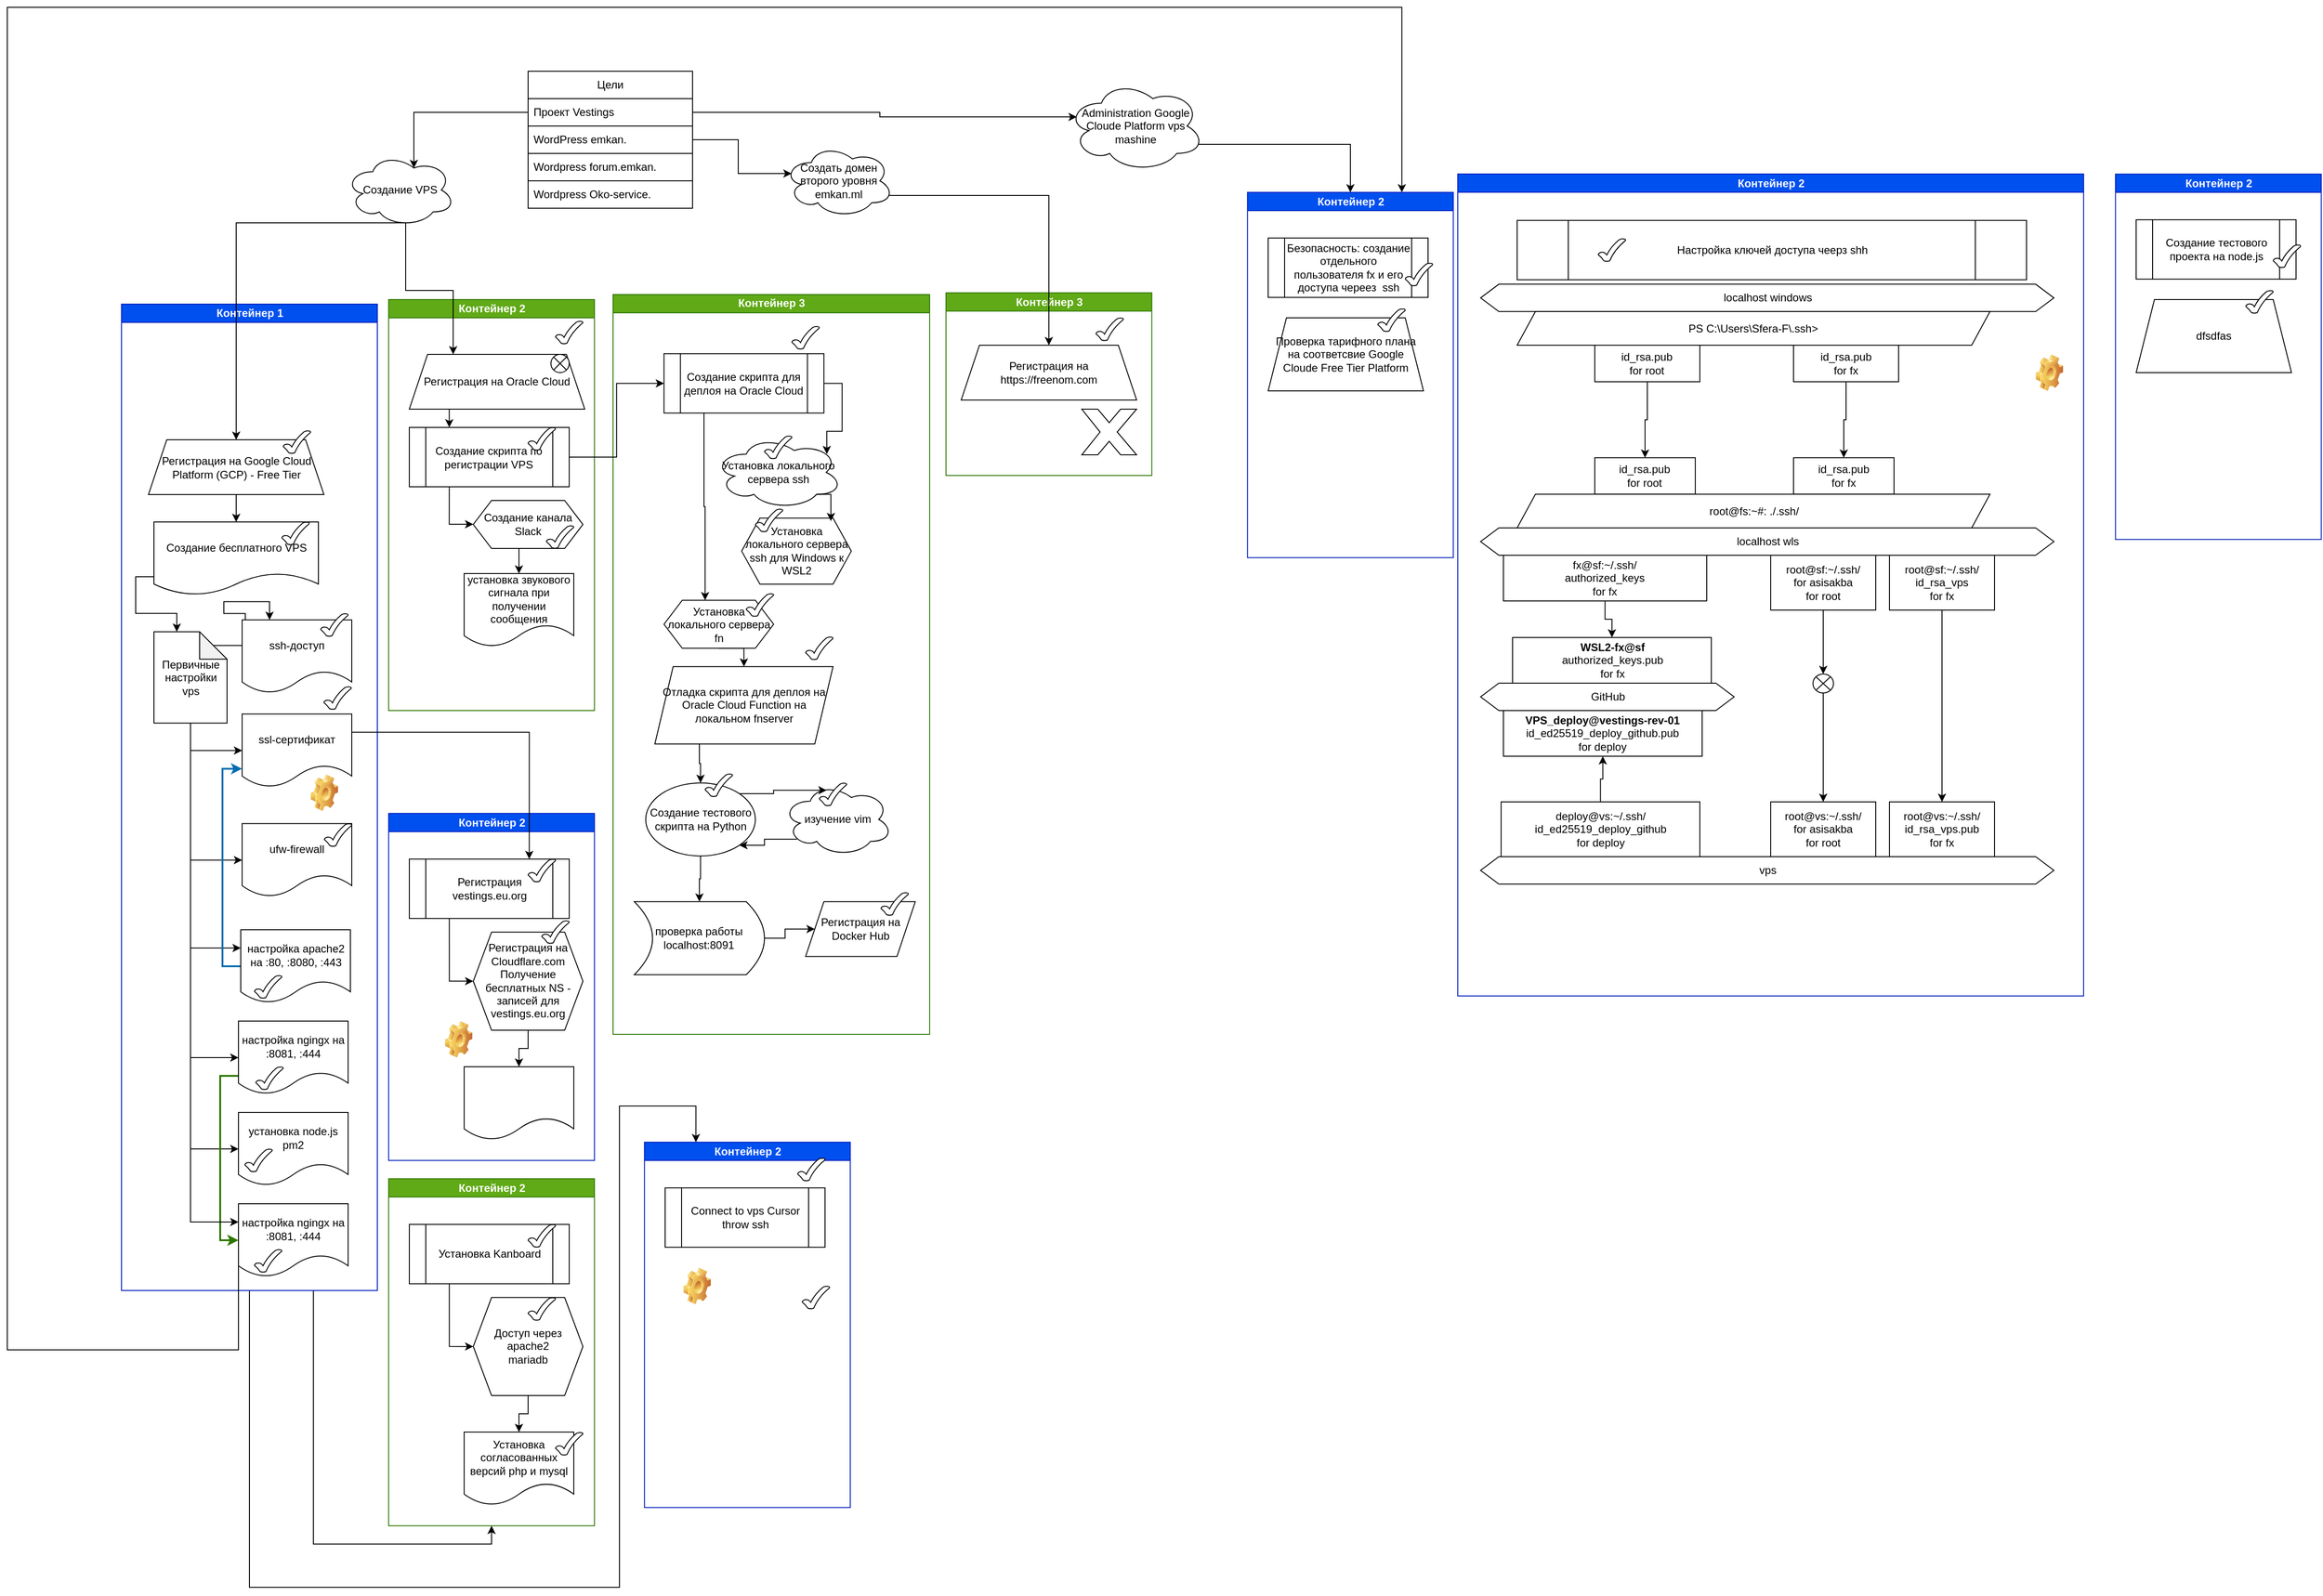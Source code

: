 <mxfile version="27.1.1">
  <diagram name="Страница — 1" id="y9uAkK9SQgBjB_mhI2ea">
    <mxGraphModel dx="1703" dy="1818" grid="1" gridSize="10" guides="1" tooltips="1" connect="1" arrows="1" fold="1" page="1" pageScale="1" pageWidth="827" pageHeight="1169" math="0" shadow="0">
      <root>
        <mxCell id="0" />
        <mxCell id="1" parent="0" />
        <mxCell id="VCovVzGfJwYaB5BmL19w-1" value="&lt;div&gt;Контейнер 2&lt;/div&gt;" style="swimlane;html=1;startSize=20;horizontal=0;rotation=90;fillColor=#0050ef;fontColor=#ffffff;strokeColor=#001DBC;" vertex="1" parent="1">
          <mxGeometry x="1189.995" y="90.005" width="400" height="225.27" as="geometry">
            <mxRectangle x="207.63" y="435" width="670" height="40" as="alternateBounds" />
          </mxGeometry>
        </mxCell>
        <mxCell id="VCovVzGfJwYaB5BmL19w-12" value="Проверка тарифного плана на соответсвие Google Cloude Free Tier Platform" style="shape=trapezoid;perimeter=trapezoidPerimeter;whiteSpace=wrap;html=1;fixedSize=1;" vertex="1" parent="VCovVzGfJwYaB5BmL19w-1">
          <mxGeometry x="110.01" y="50" width="169.99" height="80" as="geometry" />
        </mxCell>
        <mxCell id="VCovVzGfJwYaB5BmL19w-2" value="Безопасность: создание отдельного пользователя fx и его доступа череез&amp;nbsp; ssh" style="shape=process;whiteSpace=wrap;html=1;backgroundOutline=1;" vertex="1" parent="VCovVzGfJwYaB5BmL19w-1">
          <mxGeometry x="110.005" y="-37.365" width="175" height="65" as="geometry" />
        </mxCell>
        <mxCell id="VCovVzGfJwYaB5BmL19w-3" value="" style="verticalLabelPosition=bottom;verticalAlign=top;html=1;shape=mxgraph.basic.tick" vertex="1" parent="VCovVzGfJwYaB5BmL19w-1">
          <mxGeometry x="260.01" y="-10.01" width="30" height="25" as="geometry" />
        </mxCell>
        <mxCell id="VCovVzGfJwYaB5BmL19w-4" value="" style="verticalLabelPosition=bottom;verticalAlign=top;html=1;shape=mxgraph.basic.tick" vertex="1" parent="VCovVzGfJwYaB5BmL19w-1">
          <mxGeometry x="230.01" y="39.99" width="30" height="25" as="geometry" />
        </mxCell>
        <mxCell id="_iWKkWi0aREAEa-467sO-74" style="edgeStyle=orthogonalEdgeStyle;rounded=0;orthogonalLoop=1;jettySize=auto;html=1;exitX=1;exitY=0.25;exitDx=0;exitDy=0;entryX=1;entryY=0.5;entryDx=0;entryDy=0;" parent="1" source="NwDME-IFeq2rPD6jmmSG-1" target="_iWKkWi0aREAEa-467sO-64" edge="1">
          <mxGeometry relative="1" as="geometry" />
        </mxCell>
        <mxCell id="_iWKkWi0aREAEa-467sO-75" style="edgeStyle=orthogonalEdgeStyle;rounded=0;orthogonalLoop=1;jettySize=auto;html=1;exitX=1;exitY=0.5;exitDx=0;exitDy=0;entryX=0;entryY=0.75;entryDx=0;entryDy=0;" parent="1" source="NwDME-IFeq2rPD6jmmSG-1" target="_iWKkWi0aREAEa-467sO-26" edge="1">
          <mxGeometry relative="1" as="geometry">
            <Array as="points">
              <mxPoint x="185" y="1530" />
              <mxPoint x="590" y="1530" />
              <mxPoint x="590" y="1003" />
              <mxPoint x="674" y="1003" />
            </Array>
          </mxGeometry>
        </mxCell>
        <mxCell id="NwDME-IFeq2rPD6jmmSG-1" value="Контейнер 1" style="swimlane;html=1;startSize=20;horizontal=0;rotation=90;flipV=0;flipH=0;movable=1;resizable=1;rotatable=1;deletable=1;editable=1;locked=0;connectable=1;fillColor=#0050ef;fontColor=#ffffff;strokeColor=#001DBC;" parent="1" vertex="1">
          <mxGeometry x="-355" y="525" width="1080" height="280" as="geometry">
            <mxRectangle x="-25.0" y="435" width="670" height="40" as="alternateBounds" />
          </mxGeometry>
        </mxCell>
        <mxCell id="NwDME-IFeq2rPD6jmmSG-5" value="&lt;div&gt;Создание бесплатного VPS&lt;/div&gt;" style="shape=document;whiteSpace=wrap;html=1;boundedLbl=1;" parent="NwDME-IFeq2rPD6jmmSG-1" vertex="1">
          <mxGeometry x="435.5" y="-161.5" width="180" height="80" as="geometry" />
        </mxCell>
        <mxCell id="_iWKkWi0aREAEa-467sO-4" style="edgeStyle=orthogonalEdgeStyle;rounded=0;orthogonalLoop=1;jettySize=auto;html=1;exitX=0.5;exitY=1;exitDx=0;exitDy=0;entryX=0.5;entryY=0;entryDx=0;entryDy=0;" parent="NwDME-IFeq2rPD6jmmSG-1" source="_iWKkWi0aREAEa-467sO-1" target="NwDME-IFeq2rPD6jmmSG-5" edge="1">
          <mxGeometry relative="1" as="geometry" />
        </mxCell>
        <mxCell id="_iWKkWi0aREAEa-467sO-1" value="Регистрация на Google Cloud Platform (GCP) - Free Tier" style="shape=trapezoid;perimeter=trapezoidPerimeter;whiteSpace=wrap;html=1;fixedSize=1;" parent="NwDME-IFeq2rPD6jmmSG-1" vertex="1">
          <mxGeometry x="429.5" y="-251.5" width="192" height="60" as="geometry" />
        </mxCell>
        <mxCell id="NwDME-IFeq2rPD6jmmSG-21" value="" style="verticalLabelPosition=bottom;verticalAlign=top;html=1;shape=mxgraph.basic.tick" parent="NwDME-IFeq2rPD6jmmSG-1" vertex="1">
          <mxGeometry x="577" y="-261.5" width="30" height="25" as="geometry" />
        </mxCell>
        <mxCell id="_iWKkWi0aREAEa-467sO-17" style="edgeStyle=orthogonalEdgeStyle;rounded=0;orthogonalLoop=1;jettySize=auto;html=1;exitX=0;exitY=0;exitDx=65;exitDy=15;exitPerimeter=0;entryX=0.25;entryY=0;entryDx=0;entryDy=0;" parent="NwDME-IFeq2rPD6jmmSG-1" source="_iWKkWi0aREAEa-467sO-11" target="_iWKkWi0aREAEa-467sO-13" edge="1">
          <mxGeometry relative="1" as="geometry" />
        </mxCell>
        <mxCell id="_iWKkWi0aREAEa-467sO-18" style="edgeStyle=orthogonalEdgeStyle;rounded=0;orthogonalLoop=1;jettySize=auto;html=1;exitX=0.5;exitY=1;exitDx=0;exitDy=0;exitPerimeter=0;entryX=0;entryY=0.5;entryDx=0;entryDy=0;" parent="NwDME-IFeq2rPD6jmmSG-1" source="_iWKkWi0aREAEa-467sO-11" target="_iWKkWi0aREAEa-467sO-14" edge="1">
          <mxGeometry relative="1" as="geometry" />
        </mxCell>
        <mxCell id="_iWKkWi0aREAEa-467sO-19" style="edgeStyle=orthogonalEdgeStyle;rounded=0;orthogonalLoop=1;jettySize=auto;html=1;exitX=0.5;exitY=1;exitDx=0;exitDy=0;exitPerimeter=0;entryX=0;entryY=0.5;entryDx=0;entryDy=0;" parent="NwDME-IFeq2rPD6jmmSG-1" source="_iWKkWi0aREAEa-467sO-11" target="_iWKkWi0aREAEa-467sO-15" edge="1">
          <mxGeometry relative="1" as="geometry" />
        </mxCell>
        <mxCell id="_iWKkWi0aREAEa-467sO-48" style="edgeStyle=orthogonalEdgeStyle;rounded=0;orthogonalLoop=1;jettySize=auto;html=1;exitX=0.5;exitY=1;exitDx=0;exitDy=0;exitPerimeter=0;entryX=0;entryY=0.25;entryDx=0;entryDy=0;" parent="NwDME-IFeq2rPD6jmmSG-1" source="_iWKkWi0aREAEa-467sO-11" target="_iWKkWi0aREAEa-467sO-46" edge="1">
          <mxGeometry relative="1" as="geometry" />
        </mxCell>
        <mxCell id="_iWKkWi0aREAEa-467sO-57" style="edgeStyle=orthogonalEdgeStyle;rounded=0;orthogonalLoop=1;jettySize=auto;html=1;exitX=0.5;exitY=1;exitDx=0;exitDy=0;exitPerimeter=0;entryX=0;entryY=0.5;entryDx=0;entryDy=0;" parent="NwDME-IFeq2rPD6jmmSG-1" source="_iWKkWi0aREAEa-467sO-11" target="_iWKkWi0aREAEa-467sO-54" edge="1">
          <mxGeometry relative="1" as="geometry" />
        </mxCell>
        <mxCell id="_iWKkWi0aREAEa-467sO-58" style="edgeStyle=orthogonalEdgeStyle;rounded=0;orthogonalLoop=1;jettySize=auto;html=1;exitX=0.5;exitY=1;exitDx=0;exitDy=0;exitPerimeter=0;entryX=0;entryY=0.5;entryDx=0;entryDy=0;" parent="NwDME-IFeq2rPD6jmmSG-1" source="_iWKkWi0aREAEa-467sO-11" target="_iWKkWi0aREAEa-467sO-56" edge="1">
          <mxGeometry relative="1" as="geometry">
            <mxPoint x="475.448" y="415" as="targetPoint" />
          </mxGeometry>
        </mxCell>
        <mxCell id="_iWKkWi0aREAEa-467sO-11" value="Первичные настройки vps" style="shape=note;whiteSpace=wrap;html=1;backgroundOutline=1;darkOpacity=0.05;" parent="NwDME-IFeq2rPD6jmmSG-1" vertex="1">
          <mxGeometry x="435.5" y="-41.25" width="80" height="100" as="geometry" />
        </mxCell>
        <mxCell id="_iWKkWi0aREAEa-467sO-13" value="ssh-доступ" style="shape=document;whiteSpace=wrap;html=1;boundedLbl=1;" parent="NwDME-IFeq2rPD6jmmSG-1" vertex="1">
          <mxGeometry x="532" y="-54.25" width="120" height="80" as="geometry" />
        </mxCell>
        <mxCell id="_iWKkWi0aREAEa-467sO-14" value="ssl-сертификат" style="shape=document;whiteSpace=wrap;html=1;boundedLbl=1;" parent="NwDME-IFeq2rPD6jmmSG-1" vertex="1">
          <mxGeometry x="532" y="48.75" width="120" height="80" as="geometry" />
        </mxCell>
        <mxCell id="_iWKkWi0aREAEa-467sO-15" value="ufw-firewall" style="shape=document;whiteSpace=wrap;html=1;boundedLbl=1;" parent="NwDME-IFeq2rPD6jmmSG-1" vertex="1">
          <mxGeometry x="532" y="168.75" width="120" height="80" as="geometry" />
        </mxCell>
        <mxCell id="_iWKkWi0aREAEa-467sO-16" style="edgeStyle=orthogonalEdgeStyle;rounded=0;orthogonalLoop=1;jettySize=auto;html=1;exitX=0;exitY=0.75;exitDx=0;exitDy=0;entryX=0;entryY=0;entryDx=25;entryDy=0;entryPerimeter=0;" parent="NwDME-IFeq2rPD6jmmSG-1" source="NwDME-IFeq2rPD6jmmSG-5" target="_iWKkWi0aREAEa-467sO-11" edge="1">
          <mxGeometry relative="1" as="geometry" />
        </mxCell>
        <mxCell id="_iWKkWi0aREAEa-467sO-20" value="" style="verticalLabelPosition=bottom;verticalAlign=top;html=1;shape=mxgraph.basic.tick" parent="NwDME-IFeq2rPD6jmmSG-1" vertex="1">
          <mxGeometry x="575.5" y="-161.5" width="30" height="25" as="geometry" />
        </mxCell>
        <mxCell id="_iWKkWi0aREAEa-467sO-5" value="" style="verticalLabelPosition=bottom;verticalAlign=top;html=1;shape=mxgraph.basic.tick" parent="NwDME-IFeq2rPD6jmmSG-1" vertex="1">
          <mxGeometry x="618" y="-61.25" width="30" height="25" as="geometry" />
        </mxCell>
        <mxCell id="_iWKkWi0aREAEa-467sO-21" value="" style="verticalLabelPosition=bottom;verticalAlign=top;html=1;shape=mxgraph.basic.tick" parent="NwDME-IFeq2rPD6jmmSG-1" vertex="1">
          <mxGeometry x="621.5" y="18.75" width="30" height="25" as="geometry" />
        </mxCell>
        <mxCell id="_iWKkWi0aREAEa-467sO-22" value="" style="verticalLabelPosition=bottom;verticalAlign=top;html=1;shape=mxgraph.basic.tick" parent="NwDME-IFeq2rPD6jmmSG-1" vertex="1">
          <mxGeometry x="622" y="168.75" width="30" height="25" as="geometry" />
        </mxCell>
        <mxCell id="_iWKkWi0aREAEa-467sO-49" style="edgeStyle=orthogonalEdgeStyle;rounded=0;orthogonalLoop=1;jettySize=auto;html=1;exitX=0;exitY=0.5;exitDx=0;exitDy=0;entryX=0;entryY=0.75;entryDx=0;entryDy=0;fillColor=#1ba1e2;strokeColor=#006EAF;strokeWidth=2;" parent="NwDME-IFeq2rPD6jmmSG-1" source="_iWKkWi0aREAEa-467sO-46" target="_iWKkWi0aREAEa-467sO-14" edge="1">
          <mxGeometry relative="1" as="geometry" />
        </mxCell>
        <mxCell id="_iWKkWi0aREAEa-467sO-46" value="настройка apache2&lt;br&gt;на :80, :8080, :443" style="shape=document;whiteSpace=wrap;html=1;boundedLbl=1;" parent="NwDME-IFeq2rPD6jmmSG-1" vertex="1">
          <mxGeometry x="530.5" y="285" width="120" height="80" as="geometry" />
        </mxCell>
        <mxCell id="_iWKkWi0aREAEa-467sO-47" value="" style="verticalLabelPosition=bottom;verticalAlign=top;html=1;shape=mxgraph.basic.tick" parent="NwDME-IFeq2rPD6jmmSG-1" vertex="1">
          <mxGeometry x="545.5" y="335" width="30" height="25" as="geometry" />
        </mxCell>
        <mxCell id="MG9vdnyTiC7GRD6fxwUX-9" value="" style="shape=image;html=1;verticalLabelPosition=bottom;verticalAlign=top;imageAspect=0;image=img/clipart/Gear_128x128.png" parent="NwDME-IFeq2rPD6jmmSG-1" vertex="1">
          <mxGeometry x="607.0" y="115" width="30" height="40" as="geometry" />
        </mxCell>
        <mxCell id="_iWKkWi0aREAEa-467sO-60" style="edgeStyle=orthogonalEdgeStyle;rounded=0;orthogonalLoop=1;jettySize=auto;html=1;exitX=0;exitY=0.75;exitDx=0;exitDy=0;entryX=0;entryY=0.5;entryDx=0;entryDy=0;fillColor=#60a917;strokeColor=#2D7600;strokeWidth=2;" parent="NwDME-IFeq2rPD6jmmSG-1" source="_iWKkWi0aREAEa-467sO-54" target="_iWKkWi0aREAEa-467sO-55" edge="1">
          <mxGeometry relative="1" as="geometry" />
        </mxCell>
        <mxCell id="_iWKkWi0aREAEa-467sO-54" value="настройка ngingx на :8081, :444" style="shape=document;whiteSpace=wrap;html=1;boundedLbl=1;" parent="NwDME-IFeq2rPD6jmmSG-1" vertex="1">
          <mxGeometry x="528" y="385" width="120" height="80" as="geometry" />
        </mxCell>
        <mxCell id="_iWKkWi0aREAEa-467sO-55" value="настройка ngingx на :8081, :444" style="shape=document;whiteSpace=wrap;html=1;boundedLbl=1;" parent="NwDME-IFeq2rPD6jmmSG-1" vertex="1">
          <mxGeometry x="528" y="585" width="120" height="80" as="geometry" />
        </mxCell>
        <mxCell id="_iWKkWi0aREAEa-467sO-56" value="установка node.js&lt;br&gt;pm2" style="shape=document;whiteSpace=wrap;html=1;boundedLbl=1;" parent="NwDME-IFeq2rPD6jmmSG-1" vertex="1">
          <mxGeometry x="528" y="485" width="120" height="80" as="geometry" />
        </mxCell>
        <mxCell id="_iWKkWi0aREAEa-467sO-59" style="edgeStyle=orthogonalEdgeStyle;rounded=0;orthogonalLoop=1;jettySize=auto;html=1;exitX=0.5;exitY=1;exitDx=0;exitDy=0;exitPerimeter=0;entryX=0;entryY=0.25;entryDx=0;entryDy=0;" parent="NwDME-IFeq2rPD6jmmSG-1" source="_iWKkWi0aREAEa-467sO-11" target="_iWKkWi0aREAEa-467sO-55" edge="1">
          <mxGeometry relative="1" as="geometry" />
        </mxCell>
        <mxCell id="_iWKkWi0aREAEa-467sO-61" value="" style="verticalLabelPosition=bottom;verticalAlign=top;html=1;shape=mxgraph.basic.tick" parent="NwDME-IFeq2rPD6jmmSG-1" vertex="1">
          <mxGeometry x="547" y="435" width="30" height="25" as="geometry" />
        </mxCell>
        <mxCell id="_iWKkWi0aREAEa-467sO-62" value="" style="verticalLabelPosition=bottom;verticalAlign=top;html=1;shape=mxgraph.basic.tick" parent="NwDME-IFeq2rPD6jmmSG-1" vertex="1">
          <mxGeometry x="535" y="525" width="30" height="25" as="geometry" />
        </mxCell>
        <mxCell id="_iWKkWi0aREAEa-467sO-63" value="" style="verticalLabelPosition=bottom;verticalAlign=top;html=1;shape=mxgraph.basic.tick" parent="NwDME-IFeq2rPD6jmmSG-1" vertex="1">
          <mxGeometry x="545.5" y="635" width="30" height="25" as="geometry" />
        </mxCell>
        <mxCell id="NwDME-IFeq2rPD6jmmSG-6" value="&lt;div&gt;Контейнер 2&lt;/div&gt;" style="swimlane;html=1;startSize=20;horizontal=0;rotation=90;fillColor=#60a917;fontColor=#ffffff;strokeColor=#2D7600;" parent="1" vertex="1">
          <mxGeometry x="224.99" y="232.37" width="450.01" height="225.27" as="geometry">
            <mxRectangle x="207.63" y="435" width="670" height="40" as="alternateBounds" />
          </mxGeometry>
        </mxCell>
        <mxCell id="NwDME-IFeq2rPD6jmmSG-24" value="Создание канала Slack" style="shape=hexagon;perimeter=hexagonPerimeter2;whiteSpace=wrap;html=1;fixedSize=1;" parent="NwDME-IFeq2rPD6jmmSG-6" vertex="1">
          <mxGeometry x="205.005" y="107.625" width="120" height="52.5" as="geometry" />
        </mxCell>
        <mxCell id="NwDME-IFeq2rPD6jmmSG-20" value="Создание скрипта по регистрации VPS" style="shape=process;whiteSpace=wrap;html=1;backgroundOutline=1;" parent="NwDME-IFeq2rPD6jmmSG-6" vertex="1">
          <mxGeometry x="134.995" y="27.635" width="175" height="65" as="geometry" />
        </mxCell>
        <mxCell id="NwDME-IFeq2rPD6jmmSG-25" style="edgeStyle=orthogonalEdgeStyle;rounded=0;orthogonalLoop=1;jettySize=auto;html=1;exitX=0.25;exitY=1;exitDx=0;exitDy=0;" parent="NwDME-IFeq2rPD6jmmSG-6" source="NwDME-IFeq2rPD6jmmSG-20" edge="1">
          <mxGeometry relative="1" as="geometry">
            <mxPoint x="205.01" y="133.63" as="targetPoint" />
            <Array as="points">
              <mxPoint x="179" y="134" />
            </Array>
          </mxGeometry>
        </mxCell>
        <mxCell id="NwDME-IFeq2rPD6jmmSG-8" value="" style="verticalLabelPosition=bottom;verticalAlign=top;html=1;shape=mxgraph.basic.tick" parent="NwDME-IFeq2rPD6jmmSG-6" vertex="1">
          <mxGeometry x="264.99" y="27.63" width="30" height="25" as="geometry" />
        </mxCell>
        <mxCell id="NwDME-IFeq2rPD6jmmSG-26" value="" style="verticalLabelPosition=bottom;verticalAlign=top;html=1;shape=mxgraph.basic.tick" parent="NwDME-IFeq2rPD6jmmSG-6" vertex="1">
          <mxGeometry x="285" y="135.13" width="30" height="25" as="geometry" />
        </mxCell>
        <mxCell id="NwDME-IFeq2rPD6jmmSG-27" value="установка звукового сигнала при получении сообщения" style="shape=document;whiteSpace=wrap;html=1;boundedLbl=1;" parent="NwDME-IFeq2rPD6jmmSG-6" vertex="1">
          <mxGeometry x="195.005" y="187.635" width="120" height="80" as="geometry" />
        </mxCell>
        <mxCell id="NwDME-IFeq2rPD6jmmSG-28" style="edgeStyle=orthogonalEdgeStyle;rounded=0;orthogonalLoop=1;jettySize=auto;html=1;entryX=0.5;entryY=0;entryDx=0;entryDy=0;" parent="NwDME-IFeq2rPD6jmmSG-6" target="NwDME-IFeq2rPD6jmmSG-27" edge="1">
          <mxGeometry relative="1" as="geometry">
            <mxPoint x="264.995" y="197.635" as="targetPoint" />
            <mxPoint x="255.01" y="160.63" as="sourcePoint" />
          </mxGeometry>
        </mxCell>
        <mxCell id="_iWKkWi0aREAEa-467sO-50" style="edgeStyle=orthogonalEdgeStyle;rounded=0;orthogonalLoop=1;jettySize=auto;html=1;exitX=0.25;exitY=1;exitDx=0;exitDy=0;entryX=0.25;entryY=0;entryDx=0;entryDy=0;" parent="NwDME-IFeq2rPD6jmmSG-6" source="NwDME-IFeq2rPD6jmmSG-2" target="NwDME-IFeq2rPD6jmmSG-20" edge="1">
          <mxGeometry relative="1" as="geometry" />
        </mxCell>
        <mxCell id="NwDME-IFeq2rPD6jmmSG-2" value="Регистрация на Oracle Cloud" style="shape=trapezoid;perimeter=trapezoidPerimeter;whiteSpace=wrap;html=1;fixedSize=1;" parent="NwDME-IFeq2rPD6jmmSG-6" vertex="1">
          <mxGeometry x="134.99" y="-52.37" width="192" height="60" as="geometry" />
        </mxCell>
        <mxCell id="NwDME-IFeq2rPD6jmmSG-3" value="" style="verticalLabelPosition=bottom;verticalAlign=top;html=1;shape=mxgraph.basic.tick" parent="NwDME-IFeq2rPD6jmmSG-6" vertex="1">
          <mxGeometry x="294.99" y="-88.87" width="30" height="25" as="geometry" />
        </mxCell>
        <mxCell id="_iWKkWi0aREAEa-467sO-2" value="" style="shape=sumEllipse;perimeter=ellipsePerimeter;whiteSpace=wrap;html=1;backgroundOutline=1;" parent="NwDME-IFeq2rPD6jmmSG-6" vertex="1">
          <mxGeometry x="289.99" y="-52.37" width="20" height="20" as="geometry" />
        </mxCell>
        <mxCell id="NwDME-IFeq2rPD6jmmSG-11" style="edgeStyle=orthogonalEdgeStyle;rounded=0;orthogonalLoop=1;jettySize=auto;html=1;exitX=0.55;exitY=0.95;exitDx=0;exitDy=0;exitPerimeter=0;entryX=0.25;entryY=0;entryDx=0;entryDy=0;" parent="1" source="NwDME-IFeq2rPD6jmmSG-10" target="NwDME-IFeq2rPD6jmmSG-2" edge="1">
          <mxGeometry relative="1" as="geometry" />
        </mxCell>
        <mxCell id="_iWKkWi0aREAEa-467sO-51" style="edgeStyle=orthogonalEdgeStyle;rounded=0;orthogonalLoop=1;jettySize=auto;html=1;exitX=0.55;exitY=0.95;exitDx=0;exitDy=0;exitPerimeter=0;" parent="1" source="NwDME-IFeq2rPD6jmmSG-10" target="_iWKkWi0aREAEa-467sO-1" edge="1">
          <mxGeometry relative="1" as="geometry" />
        </mxCell>
        <mxCell id="NwDME-IFeq2rPD6jmmSG-10" value="Создание VPS" style="ellipse;shape=cloud;whiteSpace=wrap;html=1;" parent="1" vertex="1">
          <mxGeometry x="290" y="-40" width="120" height="80" as="geometry" />
        </mxCell>
        <mxCell id="NwDME-IFeq2rPD6jmmSG-13" value="Цели" style="swimlane;fontStyle=0;childLayout=stackLayout;horizontal=1;startSize=30;horizontalStack=0;resizeParent=1;resizeParentMax=0;resizeLast=0;collapsible=1;marginBottom=0;whiteSpace=wrap;html=1;" parent="1" vertex="1">
          <mxGeometry x="490" y="-130" width="180" height="150" as="geometry" />
        </mxCell>
        <mxCell id="NwDME-IFeq2rPD6jmmSG-14" value="&lt;div&gt;Проект Vestings&lt;/div&gt;" style="text;align=left;verticalAlign=middle;spacingLeft=4;spacingRight=4;overflow=hidden;points=[[0,0.5],[1,0.5]];portConstraint=eastwest;rotatable=0;whiteSpace=wrap;html=1;rounded=0;glass=0;" parent="NwDME-IFeq2rPD6jmmSG-13" vertex="1">
          <mxGeometry y="30" width="180" height="30" as="geometry" />
        </mxCell>
        <mxCell id="NwDME-IFeq2rPD6jmmSG-15" value="WordPress emkan." style="text;strokeColor=default;fillColor=none;align=left;verticalAlign=middle;spacingLeft=4;spacingRight=4;overflow=hidden;points=[[0,0.5],[1,0.5]];portConstraint=eastwest;rotatable=0;whiteSpace=wrap;html=1;" parent="NwDME-IFeq2rPD6jmmSG-13" vertex="1">
          <mxGeometry y="60" width="180" height="30" as="geometry" />
        </mxCell>
        <mxCell id="NwDME-IFeq2rPD6jmmSG-16" value="Wordpress forum.emkan." style="text;strokeColor=default;fillColor=none;align=left;verticalAlign=middle;spacingLeft=4;spacingRight=4;overflow=hidden;points=[[0,0.5],[1,0.5]];portConstraint=eastwest;rotatable=0;whiteSpace=wrap;html=1;" parent="NwDME-IFeq2rPD6jmmSG-13" vertex="1">
          <mxGeometry y="90" width="180" height="30" as="geometry" />
        </mxCell>
        <mxCell id="NwDME-IFeq2rPD6jmmSG-17" value="Wordpress Oko-service." style="text;strokeColor=none;fillColor=none;align=left;verticalAlign=middle;spacingLeft=4;spacingRight=4;overflow=hidden;points=[[0,0.5],[1,0.5]];portConstraint=eastwest;rotatable=0;whiteSpace=wrap;html=1;" parent="NwDME-IFeq2rPD6jmmSG-13" vertex="1">
          <mxGeometry y="120" width="180" height="30" as="geometry" />
        </mxCell>
        <mxCell id="NwDME-IFeq2rPD6jmmSG-18" style="edgeStyle=orthogonalEdgeStyle;rounded=0;orthogonalLoop=1;jettySize=auto;html=1;exitX=0;exitY=0.5;exitDx=0;exitDy=0;entryX=0.625;entryY=0.2;entryDx=0;entryDy=0;entryPerimeter=0;" parent="1" source="NwDME-IFeq2rPD6jmmSG-14" target="NwDME-IFeq2rPD6jmmSG-10" edge="1">
          <mxGeometry relative="1" as="geometry" />
        </mxCell>
        <mxCell id="NwDME-IFeq2rPD6jmmSG-29" value="&lt;div&gt;Контейнер 3&lt;/div&gt;" style="swimlane;html=1;startSize=20;horizontal=0;rotation=90;movable=1;resizable=1;rotatable=1;deletable=1;editable=1;locked=0;connectable=1;fillColor=#60a917;fontColor=#ffffff;strokeColor=#2D7600;" parent="1" vertex="1">
          <mxGeometry x="351.25" y="346.25" width="810.01" height="346.5" as="geometry">
            <mxRectangle x="207.63" y="435" width="670" height="40" as="alternateBounds" />
          </mxGeometry>
        </mxCell>
        <mxCell id="NwDME-IFeq2rPD6jmmSG-47" style="edgeStyle=orthogonalEdgeStyle;rounded=0;orthogonalLoop=1;jettySize=auto;html=1;exitX=0.25;exitY=1;exitDx=0;exitDy=0;entryX=0.375;entryY=0;entryDx=0;entryDy=0;" parent="NwDME-IFeq2rPD6jmmSG-29" source="NwDME-IFeq2rPD6jmmSG-38" target="NwDME-IFeq2rPD6jmmSG-39" edge="1">
          <mxGeometry relative="1" as="geometry" />
        </mxCell>
        <mxCell id="NwDME-IFeq2rPD6jmmSG-38" value="Создание скрипта для деплоя на Oracle Cloud" style="shape=process;whiteSpace=wrap;html=1;backgroundOutline=1;" parent="NwDME-IFeq2rPD6jmmSG-29" vertex="1">
          <mxGeometry x="287.485" y="-166.995" width="175" height="65" as="geometry" />
        </mxCell>
        <mxCell id="0CBNLFLHZw1cjYQpGo53-4" style="edgeStyle=orthogonalEdgeStyle;rounded=0;orthogonalLoop=1;jettySize=auto;html=1;exitX=0.5;exitY=1;exitDx=0;exitDy=0;entryX=0.5;entryY=0;entryDx=0;entryDy=0;" parent="NwDME-IFeq2rPD6jmmSG-29" source="NwDME-IFeq2rPD6jmmSG-39" target="0CBNLFLHZw1cjYQpGo53-3" edge="1">
          <mxGeometry relative="1" as="geometry" />
        </mxCell>
        <mxCell id="NwDME-IFeq2rPD6jmmSG-39" value="&lt;div&gt;Установка локального сервера fn&lt;/div&gt;" style="shape=hexagon;perimeter=hexagonPerimeter2;whiteSpace=wrap;html=1;fixedSize=1;" parent="NwDME-IFeq2rPD6jmmSG-29" vertex="1">
          <mxGeometry x="287.485" y="103.005" width="120" height="52.5" as="geometry" />
        </mxCell>
        <mxCell id="NwDME-IFeq2rPD6jmmSG-42" value="Установка локального сервера ssh" style="ellipse;shape=cloud;whiteSpace=wrap;html=1;" parent="NwDME-IFeq2rPD6jmmSG-29" vertex="1">
          <mxGeometry x="342.49" y="-77" width="140.01" height="80" as="geometry" />
        </mxCell>
        <mxCell id="NwDME-IFeq2rPD6jmmSG-43" style="edgeStyle=orthogonalEdgeStyle;rounded=0;orthogonalLoop=1;jettySize=auto;html=1;exitX=1;exitY=0.5;exitDx=0;exitDy=0;entryX=0.88;entryY=0.25;entryDx=0;entryDy=0;entryPerimeter=0;" parent="NwDME-IFeq2rPD6jmmSG-29" source="NwDME-IFeq2rPD6jmmSG-38" target="NwDME-IFeq2rPD6jmmSG-42" edge="1">
          <mxGeometry relative="1" as="geometry" />
        </mxCell>
        <mxCell id="NwDME-IFeq2rPD6jmmSG-45" value="&lt;div&gt;Установка локального сервера ssh для Windows к WSL2&lt;/div&gt;" style="shape=hexagon;perimeter=hexagonPerimeter2;whiteSpace=wrap;html=1;fixedSize=1;" parent="NwDME-IFeq2rPD6jmmSG-29" vertex="1">
          <mxGeometry x="372.49" y="13" width="120" height="72.37" as="geometry" />
        </mxCell>
        <mxCell id="NwDME-IFeq2rPD6jmmSG-46" style="edgeStyle=orthogonalEdgeStyle;rounded=0;orthogonalLoop=1;jettySize=auto;html=1;exitX=0.8;exitY=0.8;exitDx=0;exitDy=0;exitPerimeter=0;entryX=0.814;entryY=0.046;entryDx=0;entryDy=0;entryPerimeter=0;" parent="NwDME-IFeq2rPD6jmmSG-29" source="NwDME-IFeq2rPD6jmmSG-42" target="NwDME-IFeq2rPD6jmmSG-45" edge="1">
          <mxGeometry relative="1" as="geometry" />
        </mxCell>
        <mxCell id="NwDME-IFeq2rPD6jmmSG-49" value="" style="verticalLabelPosition=bottom;verticalAlign=top;html=1;shape=mxgraph.basic.tick" parent="NwDME-IFeq2rPD6jmmSG-29" vertex="1">
          <mxGeometry x="427.49" y="-197" width="30" height="25" as="geometry" />
        </mxCell>
        <mxCell id="NwDME-IFeq2rPD6jmmSG-50" value="" style="verticalLabelPosition=bottom;verticalAlign=top;html=1;shape=mxgraph.basic.tick" parent="NwDME-IFeq2rPD6jmmSG-29" vertex="1">
          <mxGeometry x="397.49" y="-77" width="30" height="25" as="geometry" />
        </mxCell>
        <mxCell id="NwDME-IFeq2rPD6jmmSG-51" value="" style="verticalLabelPosition=bottom;verticalAlign=top;html=1;shape=mxgraph.basic.tick" parent="NwDME-IFeq2rPD6jmmSG-29" vertex="1">
          <mxGeometry x="377.49" y="95.64" width="30" height="25" as="geometry" />
        </mxCell>
        <mxCell id="NwDME-IFeq2rPD6jmmSG-52" value="" style="verticalLabelPosition=bottom;verticalAlign=top;html=1;shape=mxgraph.basic.tick" parent="NwDME-IFeq2rPD6jmmSG-29" vertex="1">
          <mxGeometry x="387.49" y="3" width="30" height="25" as="geometry" />
        </mxCell>
        <mxCell id="YflyUX5L_feNzryWRgsf-3" style="edgeStyle=orthogonalEdgeStyle;rounded=0;orthogonalLoop=1;jettySize=auto;html=1;exitX=0.25;exitY=1;exitDx=0;exitDy=0;entryX=0.5;entryY=0;entryDx=0;entryDy=0;" parent="NwDME-IFeq2rPD6jmmSG-29" source="0CBNLFLHZw1cjYQpGo53-3" target="YflyUX5L_feNzryWRgsf-2" edge="1">
          <mxGeometry relative="1" as="geometry" />
        </mxCell>
        <mxCell id="0CBNLFLHZw1cjYQpGo53-3" value="Отладка скрипта для деплоя на Oracle Cloud Function на локальном fnserver" style="shape=parallelogram;perimeter=parallelogramPerimeter;whiteSpace=wrap;html=1;fixedSize=1;" parent="NwDME-IFeq2rPD6jmmSG-29" vertex="1">
          <mxGeometry x="277.49" y="175.64" width="195" height="84.73" as="geometry" />
        </mxCell>
        <mxCell id="0CBNLFLHZw1cjYQpGo53-5" value="" style="verticalLabelPosition=bottom;verticalAlign=top;html=1;shape=mxgraph.basic.tick" parent="NwDME-IFeq2rPD6jmmSG-29" vertex="1">
          <mxGeometry x="442.49" y="143" width="30" height="25" as="geometry" />
        </mxCell>
        <mxCell id="MG9vdnyTiC7GRD6fxwUX-7" style="edgeStyle=orthogonalEdgeStyle;rounded=0;orthogonalLoop=1;jettySize=auto;html=1;exitX=0.5;exitY=1;exitDx=0;exitDy=0;entryX=0.5;entryY=0;entryDx=0;entryDy=0;" parent="NwDME-IFeq2rPD6jmmSG-29" source="YflyUX5L_feNzryWRgsf-2" target="MG9vdnyTiC7GRD6fxwUX-6" edge="1">
          <mxGeometry relative="1" as="geometry" />
        </mxCell>
        <mxCell id="YflyUX5L_feNzryWRgsf-2" value="Создание тестового скрипта на Python" style="ellipse;whiteSpace=wrap;html=1;" parent="NwDME-IFeq2rPD6jmmSG-29" vertex="1">
          <mxGeometry x="267.49" y="303" width="120" height="80" as="geometry" />
        </mxCell>
        <mxCell id="MG9vdnyTiC7GRD6fxwUX-1" value="" style="verticalLabelPosition=bottom;verticalAlign=top;html=1;shape=mxgraph.basic.tick" parent="NwDME-IFeq2rPD6jmmSG-29" vertex="1">
          <mxGeometry x="332.49" y="293" width="30" height="25" as="geometry" />
        </mxCell>
        <mxCell id="MG9vdnyTiC7GRD6fxwUX-4" style="edgeStyle=orthogonalEdgeStyle;rounded=0;orthogonalLoop=1;jettySize=auto;html=1;exitX=0.13;exitY=0.77;exitDx=0;exitDy=0;exitPerimeter=0;entryX=1;entryY=1;entryDx=0;entryDy=0;" parent="NwDME-IFeq2rPD6jmmSG-29" source="MG9vdnyTiC7GRD6fxwUX-2" target="YflyUX5L_feNzryWRgsf-2" edge="1">
          <mxGeometry relative="1" as="geometry" />
        </mxCell>
        <mxCell id="MG9vdnyTiC7GRD6fxwUX-2" value="изучение vim" style="ellipse;shape=cloud;whiteSpace=wrap;html=1;" parent="NwDME-IFeq2rPD6jmmSG-29" vertex="1">
          <mxGeometry x="417.49" y="303" width="120" height="80" as="geometry" />
        </mxCell>
        <mxCell id="MG9vdnyTiC7GRD6fxwUX-3" style="edgeStyle=orthogonalEdgeStyle;rounded=0;orthogonalLoop=1;jettySize=auto;html=1;exitX=1;exitY=0;exitDx=0;exitDy=0;entryX=0.4;entryY=0.1;entryDx=0;entryDy=0;entryPerimeter=0;" parent="NwDME-IFeq2rPD6jmmSG-29" source="YflyUX5L_feNzryWRgsf-2" target="MG9vdnyTiC7GRD6fxwUX-2" edge="1">
          <mxGeometry relative="1" as="geometry" />
        </mxCell>
        <mxCell id="MG9vdnyTiC7GRD6fxwUX-5" value="" style="verticalLabelPosition=bottom;verticalAlign=top;html=1;shape=mxgraph.basic.tick" parent="NwDME-IFeq2rPD6jmmSG-29" vertex="1">
          <mxGeometry x="457.49" y="303" width="30" height="25" as="geometry" />
        </mxCell>
        <mxCell id="MG9vdnyTiC7GRD6fxwUX-12" style="edgeStyle=orthogonalEdgeStyle;rounded=0;orthogonalLoop=1;jettySize=auto;html=1;exitX=1;exitY=0.5;exitDx=0;exitDy=0;entryX=0;entryY=0.5;entryDx=0;entryDy=0;" parent="NwDME-IFeq2rPD6jmmSG-29" source="MG9vdnyTiC7GRD6fxwUX-6" target="MG9vdnyTiC7GRD6fxwUX-8" edge="1">
          <mxGeometry relative="1" as="geometry" />
        </mxCell>
        <mxCell id="MG9vdnyTiC7GRD6fxwUX-6" value="проверка работы localhost:8091" style="shape=dataStorage;whiteSpace=wrap;html=1;fixedSize=1;flipV=0;flipH=1;" parent="NwDME-IFeq2rPD6jmmSG-29" vertex="1">
          <mxGeometry x="255" y="433" width="142.49" height="80" as="geometry" />
        </mxCell>
        <mxCell id="MG9vdnyTiC7GRD6fxwUX-8" value="Регистрация на Docker Hub" style="shape=parallelogram;perimeter=parallelogramPerimeter;whiteSpace=wrap;html=1;fixedSize=1;" parent="NwDME-IFeq2rPD6jmmSG-29" vertex="1">
          <mxGeometry x="442.49" y="433" width="120" height="60" as="geometry" />
        </mxCell>
        <mxCell id="MG9vdnyTiC7GRD6fxwUX-13" value="" style="verticalLabelPosition=bottom;verticalAlign=top;html=1;shape=mxgraph.basic.tick" parent="NwDME-IFeq2rPD6jmmSG-29" vertex="1">
          <mxGeometry x="524.98" y="423" width="30" height="25" as="geometry" />
        </mxCell>
        <mxCell id="NwDME-IFeq2rPD6jmmSG-37" value="&lt;div&gt;Контейнер 3&lt;/div&gt;" style="swimlane;html=1;startSize=20;horizontal=0;rotation=90;fillColor=#60a917;fontColor=#ffffff;strokeColor=#2D7600;" parent="1" vertex="1">
          <mxGeometry x="960.01" y="99.99" width="200" height="225.27" as="geometry">
            <mxRectangle x="207.63" y="435" width="670" height="40" as="alternateBounds" />
          </mxGeometry>
        </mxCell>
        <mxCell id="_iWKkWi0aREAEa-467sO-6" value="Регистрация на https://freenom.com" style="shape=trapezoid;perimeter=trapezoidPerimeter;whiteSpace=wrap;html=1;fixedSize=1;" parent="NwDME-IFeq2rPD6jmmSG-37" vertex="1">
          <mxGeometry x="4.005" y="70.005" width="192" height="60" as="geometry" />
        </mxCell>
        <mxCell id="_iWKkWi0aREAEa-467sO-7" value="" style="verticalLabelPosition=bottom;verticalAlign=top;html=1;shape=mxgraph.basic.tick" parent="NwDME-IFeq2rPD6jmmSG-37" vertex="1">
          <mxGeometry x="151.505" y="40.005" width="30" height="25" as="geometry" />
        </mxCell>
        <mxCell id="_iWKkWi0aREAEa-467sO-52" value="" style="verticalLabelPosition=bottom;verticalAlign=top;html=1;shape=mxgraph.basic.x" parent="NwDME-IFeq2rPD6jmmSG-37" vertex="1">
          <mxGeometry x="136" y="140.01" width="60.01" height="50.01" as="geometry" />
        </mxCell>
        <mxCell id="NwDME-IFeq2rPD6jmmSG-41" style="edgeStyle=orthogonalEdgeStyle;rounded=0;orthogonalLoop=1;jettySize=auto;html=1;exitX=1;exitY=0.5;exitDx=0;exitDy=0;entryX=0;entryY=0.5;entryDx=0;entryDy=0;" parent="1" source="NwDME-IFeq2rPD6jmmSG-20" target="NwDME-IFeq2rPD6jmmSG-38" edge="1">
          <mxGeometry relative="1" as="geometry" />
        </mxCell>
        <mxCell id="_iWKkWi0aREAEa-467sO-10" style="edgeStyle=orthogonalEdgeStyle;rounded=0;orthogonalLoop=1;jettySize=auto;html=1;exitX=0.96;exitY=0.7;exitDx=0;exitDy=0;exitPerimeter=0;" parent="1" source="_iWKkWi0aREAEa-467sO-8" target="_iWKkWi0aREAEa-467sO-6" edge="1">
          <mxGeometry relative="1" as="geometry" />
        </mxCell>
        <mxCell id="_iWKkWi0aREAEa-467sO-8" value="Создать домен второго уровня emkan.ml" style="ellipse;shape=cloud;whiteSpace=wrap;html=1;" parent="1" vertex="1">
          <mxGeometry x="770" y="-50" width="120" height="80" as="geometry" />
        </mxCell>
        <mxCell id="_iWKkWi0aREAEa-467sO-9" style="edgeStyle=orthogonalEdgeStyle;rounded=0;orthogonalLoop=1;jettySize=auto;html=1;exitX=1;exitY=0.5;exitDx=0;exitDy=0;entryX=0.07;entryY=0.4;entryDx=0;entryDy=0;entryPerimeter=0;" parent="1" source="NwDME-IFeq2rPD6jmmSG-15" target="_iWKkWi0aREAEa-467sO-8" edge="1">
          <mxGeometry relative="1" as="geometry" />
        </mxCell>
        <mxCell id="_iWKkWi0aREAEa-467sO-26" value="&lt;div&gt;Контейнер 2&lt;/div&gt;" style="swimlane;html=1;startSize=20;horizontal=0;rotation=90;fillColor=#0050ef;fontColor=#ffffff;strokeColor=#001DBC;" parent="1" vertex="1">
          <mxGeometry x="529.995" y="1130.005" width="400" height="225.27" as="geometry">
            <mxRectangle x="207.63" y="435" width="670" height="40" as="alternateBounds" />
          </mxGeometry>
        </mxCell>
        <mxCell id="_iWKkWi0aREAEa-467sO-28" value="Connect to vps Cursor throw ssh" style="shape=process;whiteSpace=wrap;html=1;backgroundOutline=1;" parent="_iWKkWi0aREAEa-467sO-26" vertex="1">
          <mxGeometry x="110.005" y="-37.365" width="175" height="65" as="geometry" />
        </mxCell>
        <mxCell id="_iWKkWi0aREAEa-467sO-30" value="" style="verticalLabelPosition=bottom;verticalAlign=top;html=1;shape=mxgraph.basic.tick" parent="_iWKkWi0aREAEa-467sO-26" vertex="1">
          <mxGeometry x="255.01" y="-70.01" width="30" height="25" as="geometry" />
        </mxCell>
        <mxCell id="_iWKkWi0aREAEa-467sO-31" value="" style="verticalLabelPosition=bottom;verticalAlign=top;html=1;shape=mxgraph.basic.tick" parent="_iWKkWi0aREAEa-467sO-26" vertex="1">
          <mxGeometry x="260.01" y="70.13" width="30" height="25" as="geometry" />
        </mxCell>
        <mxCell id="_iWKkWi0aREAEa-467sO-72" value="" style="shape=image;html=1;verticalLabelPosition=bottom;verticalAlign=top;imageAspect=0;image=img/clipart/Gear_128x128.png" parent="_iWKkWi0aREAEa-467sO-26" vertex="1">
          <mxGeometry x="130.005" y="49.995" width="30" height="40" as="geometry" />
        </mxCell>
        <mxCell id="_iWKkWi0aREAEa-467sO-36" value="&lt;div&gt;Контейнер 2&lt;/div&gt;" style="swimlane;html=1;startSize=20;horizontal=0;rotation=90;fillColor=#0050ef;fontColor=#ffffff;strokeColor=#001DBC;" parent="1" vertex="1">
          <mxGeometry x="260.01" y="759.99" width="380" height="225.27" as="geometry">
            <mxRectangle x="207.63" y="435" width="670" height="40" as="alternateBounds" />
          </mxGeometry>
        </mxCell>
        <mxCell id="_iWKkWi0aREAEa-467sO-37" value="Регистрация на Cloudflare.com&lt;br&gt;Получение бесплатных NS - записей для vestings.eu.org" style="shape=hexagon;perimeter=hexagonPerimeter2;whiteSpace=wrap;html=1;fixedSize=1;" parent="_iWKkWi0aREAEa-467sO-36" vertex="1">
          <mxGeometry x="170.01" y="52.64" width="120" height="107.37" as="geometry" />
        </mxCell>
        <mxCell id="_iWKkWi0aREAEa-467sO-38" value="Регистрация vestings.eu.org" style="shape=process;whiteSpace=wrap;html=1;backgroundOutline=1;" parent="_iWKkWi0aREAEa-467sO-36" vertex="1">
          <mxGeometry x="100.005" y="-27.365" width="175" height="65" as="geometry" />
        </mxCell>
        <mxCell id="_iWKkWi0aREAEa-467sO-39" style="edgeStyle=orthogonalEdgeStyle;rounded=0;orthogonalLoop=1;jettySize=auto;html=1;exitX=0.25;exitY=1;exitDx=0;exitDy=0;entryX=0;entryY=0.5;entryDx=0;entryDy=0;" parent="_iWKkWi0aREAEa-467sO-36" source="_iWKkWi0aREAEa-467sO-38" target="_iWKkWi0aREAEa-467sO-37" edge="1">
          <mxGeometry relative="1" as="geometry" />
        </mxCell>
        <mxCell id="_iWKkWi0aREAEa-467sO-40" value="" style="verticalLabelPosition=bottom;verticalAlign=top;html=1;shape=mxgraph.basic.tick" parent="_iWKkWi0aREAEa-467sO-36" vertex="1">
          <mxGeometry x="230" y="-27.37" width="30" height="25" as="geometry" />
        </mxCell>
        <mxCell id="_iWKkWi0aREAEa-467sO-41" value="" style="verticalLabelPosition=bottom;verticalAlign=top;html=1;shape=mxgraph.basic.tick" parent="_iWKkWi0aREAEa-467sO-36" vertex="1">
          <mxGeometry x="245.01" y="40.01" width="30" height="25" as="geometry" />
        </mxCell>
        <mxCell id="_iWKkWi0aREAEa-467sO-42" value="" style="shape=document;whiteSpace=wrap;html=1;boundedLbl=1;" parent="_iWKkWi0aREAEa-467sO-36" vertex="1">
          <mxGeometry x="160.015" y="199.995" width="120" height="80" as="geometry" />
        </mxCell>
        <mxCell id="_iWKkWi0aREAEa-467sO-43" style="edgeStyle=orthogonalEdgeStyle;rounded=0;orthogonalLoop=1;jettySize=auto;html=1;exitX=0.5;exitY=1;exitDx=0;exitDy=0;entryX=0.5;entryY=0;entryDx=0;entryDy=0;" parent="_iWKkWi0aREAEa-467sO-36" source="_iWKkWi0aREAEa-467sO-37" target="_iWKkWi0aREAEa-467sO-42" edge="1">
          <mxGeometry relative="1" as="geometry">
            <mxPoint x="230.005" y="142.635" as="targetPoint" />
          </mxGeometry>
        </mxCell>
        <mxCell id="YflyUX5L_feNzryWRgsf-1" value="" style="shape=image;html=1;verticalLabelPosition=bottom;verticalAlign=top;imageAspect=0;image=img/clipart/Gear_128x128.png" parent="_iWKkWi0aREAEa-467sO-36" vertex="1">
          <mxGeometry x="138.99" y="150.01" width="30" height="40" as="geometry" />
        </mxCell>
        <mxCell id="_iWKkWi0aREAEa-467sO-44" style="edgeStyle=orthogonalEdgeStyle;rounded=0;orthogonalLoop=1;jettySize=auto;html=1;exitX=1;exitY=0.25;exitDx=0;exitDy=0;entryX=0.75;entryY=0;entryDx=0;entryDy=0;" parent="1" source="_iWKkWi0aREAEa-467sO-14" target="_iWKkWi0aREAEa-467sO-38" edge="1">
          <mxGeometry relative="1" as="geometry" />
        </mxCell>
        <mxCell id="_iWKkWi0aREAEa-467sO-64" value="&lt;div&gt;Контейнер 2&lt;/div&gt;" style="swimlane;html=1;startSize=20;horizontal=0;rotation=90;fillColor=#60a917;fontColor=#ffffff;strokeColor=#2D7600;" parent="1" vertex="1">
          <mxGeometry x="260" y="1160" width="380" height="225.27" as="geometry">
            <mxRectangle x="207.63" y="435" width="670" height="40" as="alternateBounds" />
          </mxGeometry>
        </mxCell>
        <mxCell id="_iWKkWi0aREAEa-467sO-65" value="Доступ через apache2&lt;br&gt;mariadb" style="shape=hexagon;perimeter=hexagonPerimeter2;whiteSpace=wrap;html=1;fixedSize=1;" parent="_iWKkWi0aREAEa-467sO-64" vertex="1">
          <mxGeometry x="170.01" y="52.64" width="120" height="107.37" as="geometry" />
        </mxCell>
        <mxCell id="_iWKkWi0aREAEa-467sO-66" value="Установка Kanboard" style="shape=process;whiteSpace=wrap;html=1;backgroundOutline=1;" parent="_iWKkWi0aREAEa-467sO-64" vertex="1">
          <mxGeometry x="100.005" y="-27.365" width="175" height="65" as="geometry" />
        </mxCell>
        <mxCell id="_iWKkWi0aREAEa-467sO-67" style="edgeStyle=orthogonalEdgeStyle;rounded=0;orthogonalLoop=1;jettySize=auto;html=1;exitX=0.25;exitY=1;exitDx=0;exitDy=0;entryX=0;entryY=0.5;entryDx=0;entryDy=0;" parent="_iWKkWi0aREAEa-467sO-64" source="_iWKkWi0aREAEa-467sO-66" target="_iWKkWi0aREAEa-467sO-65" edge="1">
          <mxGeometry relative="1" as="geometry" />
        </mxCell>
        <mxCell id="_iWKkWi0aREAEa-467sO-68" value="" style="verticalLabelPosition=bottom;verticalAlign=top;html=1;shape=mxgraph.basic.tick" parent="_iWKkWi0aREAEa-467sO-64" vertex="1">
          <mxGeometry x="230" y="-27.37" width="30" height="25" as="geometry" />
        </mxCell>
        <mxCell id="_iWKkWi0aREAEa-467sO-69" value="" style="verticalLabelPosition=bottom;verticalAlign=top;html=1;shape=mxgraph.basic.tick" parent="_iWKkWi0aREAEa-467sO-64" vertex="1">
          <mxGeometry x="230" y="52.64" width="30" height="25" as="geometry" />
        </mxCell>
        <mxCell id="_iWKkWi0aREAEa-467sO-70" value="Установка согласованных версий php и mysql" style="shape=document;whiteSpace=wrap;html=1;boundedLbl=1;" parent="_iWKkWi0aREAEa-467sO-64" vertex="1">
          <mxGeometry x="160.015" y="199.995" width="120" height="80" as="geometry" />
        </mxCell>
        <mxCell id="_iWKkWi0aREAEa-467sO-71" style="edgeStyle=orthogonalEdgeStyle;rounded=0;orthogonalLoop=1;jettySize=auto;html=1;exitX=0.5;exitY=1;exitDx=0;exitDy=0;entryX=0.5;entryY=0;entryDx=0;entryDy=0;" parent="_iWKkWi0aREAEa-467sO-64" source="_iWKkWi0aREAEa-467sO-65" target="_iWKkWi0aREAEa-467sO-70" edge="1">
          <mxGeometry relative="1" as="geometry">
            <mxPoint x="230.005" y="142.635" as="targetPoint" />
          </mxGeometry>
        </mxCell>
        <mxCell id="_iWKkWi0aREAEa-467sO-73" value="" style="verticalLabelPosition=bottom;verticalAlign=top;html=1;shape=mxgraph.basic.tick" parent="_iWKkWi0aREAEa-467sO-64" vertex="1">
          <mxGeometry x="260" y="200.27" width="30" height="25" as="geometry" />
        </mxCell>
        <mxCell id="VCovVzGfJwYaB5BmL19w-9" style="edgeStyle=orthogonalEdgeStyle;rounded=0;orthogonalLoop=1;jettySize=auto;html=1;exitX=0.96;exitY=0.7;exitDx=0;exitDy=0;exitPerimeter=0;entryX=0;entryY=0.5;entryDx=0;entryDy=0;" edge="1" parent="1" source="VCovVzGfJwYaB5BmL19w-6" target="VCovVzGfJwYaB5BmL19w-1">
          <mxGeometry relative="1" as="geometry" />
        </mxCell>
        <mxCell id="VCovVzGfJwYaB5BmL19w-6" value="Administration Google Cloude Platform vps mashine" style="ellipse;shape=cloud;whiteSpace=wrap;html=1;" vertex="1" parent="1">
          <mxGeometry x="1080" y="-120" width="150" height="100" as="geometry" />
        </mxCell>
        <mxCell id="VCovVzGfJwYaB5BmL19w-8" style="edgeStyle=orthogonalEdgeStyle;rounded=0;orthogonalLoop=1;jettySize=auto;html=1;exitX=1;exitY=0.5;exitDx=0;exitDy=0;entryX=0.07;entryY=0.4;entryDx=0;entryDy=0;entryPerimeter=0;" edge="1" parent="1" source="NwDME-IFeq2rPD6jmmSG-14" target="VCovVzGfJwYaB5BmL19w-6">
          <mxGeometry relative="1" as="geometry" />
        </mxCell>
        <mxCell id="VCovVzGfJwYaB5BmL19w-11" style="edgeStyle=orthogonalEdgeStyle;rounded=0;orthogonalLoop=1;jettySize=auto;html=1;exitX=0;exitY=0.75;exitDx=0;exitDy=0;entryX=0;entryY=0.25;entryDx=0;entryDy=0;" edge="1" parent="1" source="_iWKkWi0aREAEa-467sO-55" target="VCovVzGfJwYaB5BmL19w-1">
          <mxGeometry relative="1" as="geometry">
            <mxPoint x="10" y="1140" as="targetPoint" />
            <Array as="points">
              <mxPoint x="173" y="1270" />
              <mxPoint x="-80" y="1270" />
              <mxPoint x="-80" y="-200" />
              <mxPoint x="1446" y="-200" />
            </Array>
          </mxGeometry>
        </mxCell>
        <mxCell id="VCovVzGfJwYaB5BmL19w-14" value="&lt;div&gt;Контейнер 2&lt;/div&gt;" style="swimlane;html=1;startSize=20;horizontal=0;rotation=90;fillColor=#0050ef;fontColor=#ffffff;strokeColor=#001DBC;" vertex="1" parent="1">
          <mxGeometry x="1400" y="90" width="900" height="685" as="geometry">
            <mxRectangle x="207.63" y="435" width="670" height="40" as="alternateBounds" />
          </mxGeometry>
        </mxCell>
        <mxCell id="VCovVzGfJwYaB5BmL19w-16" value="Настройка ключей доступа чеерз shh" style="shape=process;whiteSpace=wrap;html=1;backgroundOutline=1;" vertex="1" parent="VCovVzGfJwYaB5BmL19w-14">
          <mxGeometry x="172.5" y="-56.68" width="557.51" height="65" as="geometry" />
        </mxCell>
        <mxCell id="VCovVzGfJwYaB5BmL19w-17" value="" style="verticalLabelPosition=bottom;verticalAlign=top;html=1;shape=mxgraph.basic.tick" vertex="1" parent="VCovVzGfJwYaB5BmL19w-14">
          <mxGeometry x="261.26" y="-36.68" width="30" height="25" as="geometry" />
        </mxCell>
        <mxCell id="VCovVzGfJwYaB5BmL19w-5" value="" style="shape=image;html=1;verticalLabelPosition=bottom;verticalAlign=top;imageAspect=0;image=img/clipart/Gear_128x128.png" vertex="1" parent="VCovVzGfJwYaB5BmL19w-14">
          <mxGeometry x="740.005" y="90.005" width="30" height="40" as="geometry" />
        </mxCell>
        <mxCell id="VCovVzGfJwYaB5BmL19w-37" value="localhost wls" style="shape=hexagon;perimeter=hexagonPerimeter2;whiteSpace=wrap;html=1;fixedSize=1;" vertex="1" parent="VCovVzGfJwYaB5BmL19w-14">
          <mxGeometry x="132.5" y="280" width="627.5" height="30" as="geometry" />
        </mxCell>
        <mxCell id="VCovVzGfJwYaB5BmL19w-67" style="edgeStyle=orthogonalEdgeStyle;rounded=0;orthogonalLoop=1;jettySize=auto;html=1;exitX=0.5;exitY=1;exitDx=0;exitDy=0;entryX=0.5;entryY=0;entryDx=0;entryDy=0;" edge="1" parent="VCovVzGfJwYaB5BmL19w-14" source="VCovVzGfJwYaB5BmL19w-36" target="VCovVzGfJwYaB5BmL19w-66">
          <mxGeometry relative="1" as="geometry" />
        </mxCell>
        <mxCell id="VCovVzGfJwYaB5BmL19w-36" value="fx@sf:~/.ssh/&lt;br&gt;authorized_keys&lt;br&gt;for fx" style="rounded=0;whiteSpace=wrap;html=1;" vertex="1" parent="VCovVzGfJwYaB5BmL19w-14">
          <mxGeometry x="157.49" y="310" width="222.51" height="50" as="geometry" />
        </mxCell>
        <mxCell id="VCovVzGfJwYaB5BmL19w-38" value="GitHub" style="shape=hexagon;perimeter=hexagonPerimeter2;whiteSpace=wrap;html=1;fixedSize=1;" vertex="1" parent="VCovVzGfJwYaB5BmL19w-14">
          <mxGeometry x="132.51" y="450" width="277.5" height="30" as="geometry" />
        </mxCell>
        <mxCell id="VCovVzGfJwYaB5BmL19w-40" value="&lt;strong class=&quot;d-block&quot;&gt;VPS_deploy@vestings-rev-01&lt;/strong&gt;&lt;br&gt;id_ed25519_deploy_github.pub&lt;br&gt;for deploy" style="rounded=0;whiteSpace=wrap;html=1;" vertex="1" parent="VCovVzGfJwYaB5BmL19w-14">
          <mxGeometry x="157.49" y="480" width="217.52" height="50" as="geometry" />
        </mxCell>
        <mxCell id="VCovVzGfJwYaB5BmL19w-41" value="vps" style="shape=hexagon;perimeter=hexagonPerimeter2;whiteSpace=wrap;html=1;fixedSize=1;" vertex="1" parent="VCovVzGfJwYaB5BmL19w-14">
          <mxGeometry x="132.5" y="640" width="627.5" height="30" as="geometry" />
        </mxCell>
        <mxCell id="VCovVzGfJwYaB5BmL19w-43" value="id_rsa.pub&lt;br&gt;for root" style="rounded=0;whiteSpace=wrap;html=1;" vertex="1" parent="VCovVzGfJwYaB5BmL19w-14">
          <mxGeometry x="257.48" y="203.17" width="110" height="40" as="geometry" />
        </mxCell>
        <mxCell id="VCovVzGfJwYaB5BmL19w-56" style="edgeStyle=orthogonalEdgeStyle;rounded=0;orthogonalLoop=1;jettySize=auto;html=1;exitX=0.5;exitY=1;exitDx=0;exitDy=0;entryX=0.5;entryY=0;entryDx=0;entryDy=0;" edge="1" parent="VCovVzGfJwYaB5BmL19w-14" source="VCovVzGfJwYaB5BmL19w-44" target="VCovVzGfJwYaB5BmL19w-43">
          <mxGeometry relative="1" as="geometry" />
        </mxCell>
        <mxCell id="VCovVzGfJwYaB5BmL19w-44" value="id_rsa.pub&lt;br&gt;for root" style="rounded=0;whiteSpace=wrap;html=1;" vertex="1" parent="VCovVzGfJwYaB5BmL19w-14">
          <mxGeometry x="257.48" y="80.0" width="115" height="40" as="geometry" />
        </mxCell>
        <mxCell id="VCovVzGfJwYaB5BmL19w-45" value="root@vs:~/.ssh/&lt;br&gt;for asisakba&lt;br&gt;for root" style="rounded=0;whiteSpace=wrap;html=1;" vertex="1" parent="VCovVzGfJwYaB5BmL19w-14">
          <mxGeometry x="450" y="580" width="115" height="60" as="geometry" />
        </mxCell>
        <mxCell id="VCovVzGfJwYaB5BmL19w-49" value="root@vs:~/.ssh/&lt;br&gt;id_rsa_vps.pub&lt;br&gt;for fx" style="rounded=0;whiteSpace=wrap;html=1;" vertex="1" parent="VCovVzGfJwYaB5BmL19w-14">
          <mxGeometry x="580" y="580" width="115" height="60" as="geometry" />
        </mxCell>
        <mxCell id="VCovVzGfJwYaB5BmL19w-51" value="localhost windows" style="shape=hexagon;perimeter=hexagonPerimeter2;whiteSpace=wrap;html=1;fixedSize=1;" vertex="1" parent="VCovVzGfJwYaB5BmL19w-14">
          <mxGeometry x="132.5" y="13.17" width="627.5" height="30" as="geometry" />
        </mxCell>
        <mxCell id="VCovVzGfJwYaB5BmL19w-60" style="edgeStyle=orthogonalEdgeStyle;rounded=0;orthogonalLoop=1;jettySize=auto;html=1;exitX=0.5;exitY=1;exitDx=0;exitDy=0;entryX=0.5;entryY=0;entryDx=0;entryDy=0;" edge="1" parent="VCovVzGfJwYaB5BmL19w-14" source="VCovVzGfJwYaB5BmL19w-61" target="VCovVzGfJwYaB5BmL19w-45">
          <mxGeometry relative="1" as="geometry" />
        </mxCell>
        <mxCell id="VCovVzGfJwYaB5BmL19w-52" value="root@sf:~/.ssh/&lt;br&gt;for asisakba&lt;br&gt;for root" style="rounded=0;whiteSpace=wrap;html=1;" vertex="1" parent="VCovVzGfJwYaB5BmL19w-14">
          <mxGeometry x="450" y="310" width="115" height="60" as="geometry" />
        </mxCell>
        <mxCell id="VCovVzGfJwYaB5BmL19w-63" style="edgeStyle=orthogonalEdgeStyle;rounded=0;orthogonalLoop=1;jettySize=auto;html=1;exitX=0.5;exitY=1;exitDx=0;exitDy=0;entryX=0.5;entryY=0;entryDx=0;entryDy=0;" edge="1" parent="VCovVzGfJwYaB5BmL19w-14" source="VCovVzGfJwYaB5BmL19w-53" target="VCovVzGfJwYaB5BmL19w-49">
          <mxGeometry relative="1" as="geometry" />
        </mxCell>
        <mxCell id="VCovVzGfJwYaB5BmL19w-53" value="root@sf:~/.ssh/&lt;br&gt;id_rsa_vps&lt;br&gt;for fx" style="rounded=0;whiteSpace=wrap;html=1;" vertex="1" parent="VCovVzGfJwYaB5BmL19w-14">
          <mxGeometry x="580" y="310" width="115" height="60" as="geometry" />
        </mxCell>
        <mxCell id="VCovVzGfJwYaB5BmL19w-54" value="id_rsa.pub&lt;br&gt;for fx" style="rounded=0;whiteSpace=wrap;html=1;" vertex="1" parent="VCovVzGfJwYaB5BmL19w-14">
          <mxGeometry x="475" y="203.17" width="110" height="40" as="geometry" />
        </mxCell>
        <mxCell id="VCovVzGfJwYaB5BmL19w-57" style="edgeStyle=orthogonalEdgeStyle;rounded=0;orthogonalLoop=1;jettySize=auto;html=1;exitX=0.5;exitY=1;exitDx=0;exitDy=0;entryX=0.5;entryY=0;entryDx=0;entryDy=0;" edge="1" parent="VCovVzGfJwYaB5BmL19w-14" source="VCovVzGfJwYaB5BmL19w-55" target="VCovVzGfJwYaB5BmL19w-54">
          <mxGeometry relative="1" as="geometry" />
        </mxCell>
        <mxCell id="VCovVzGfJwYaB5BmL19w-55" value="id_rsa.pub&lt;br&gt;for fx" style="rounded=0;whiteSpace=wrap;html=1;" vertex="1" parent="VCovVzGfJwYaB5BmL19w-14">
          <mxGeometry x="475" y="80.0" width="115" height="40" as="geometry" />
        </mxCell>
        <mxCell id="VCovVzGfJwYaB5BmL19w-58" value="PS C:\Users\Sfera-F\.ssh&amp;gt;" style="shape=parallelogram;perimeter=parallelogramPerimeter;whiteSpace=wrap;html=1;fixedSize=1;" vertex="1" parent="VCovVzGfJwYaB5BmL19w-14">
          <mxGeometry x="172.49" y="43.17" width="517.51" height="36.83" as="geometry" />
        </mxCell>
        <mxCell id="VCovVzGfJwYaB5BmL19w-59" value="root@fs:~#: ./.ssh/" style="shape=parallelogram;perimeter=parallelogramPerimeter;whiteSpace=wrap;html=1;fixedSize=1;" vertex="1" parent="VCovVzGfJwYaB5BmL19w-14">
          <mxGeometry x="172.5" y="243.17" width="517.51" height="36.83" as="geometry" />
        </mxCell>
        <mxCell id="VCovVzGfJwYaB5BmL19w-61" value="" style="shape=sumEllipse;perimeter=ellipsePerimeter;whiteSpace=wrap;html=1;backgroundOutline=1;" vertex="1" parent="VCovVzGfJwYaB5BmL19w-14">
          <mxGeometry x="496.25" y="440" width="22.5" height="20.75" as="geometry" />
        </mxCell>
        <mxCell id="VCovVzGfJwYaB5BmL19w-62" value="" style="edgeStyle=orthogonalEdgeStyle;rounded=0;orthogonalLoop=1;jettySize=auto;html=1;exitX=0.5;exitY=1;exitDx=0;exitDy=0;entryX=0.5;entryY=0;entryDx=0;entryDy=0;" edge="1" parent="VCovVzGfJwYaB5BmL19w-14" source="VCovVzGfJwYaB5BmL19w-52" target="VCovVzGfJwYaB5BmL19w-61">
          <mxGeometry relative="1" as="geometry">
            <mxPoint x="1908" y="440" as="sourcePoint" />
            <mxPoint x="1908" y="610" as="targetPoint" />
          </mxGeometry>
        </mxCell>
        <mxCell id="VCovVzGfJwYaB5BmL19w-68" style="edgeStyle=orthogonalEdgeStyle;rounded=0;orthogonalLoop=1;jettySize=auto;html=1;exitX=0.5;exitY=0;exitDx=0;exitDy=0;entryX=0.5;entryY=1;entryDx=0;entryDy=0;" edge="1" parent="VCovVzGfJwYaB5BmL19w-14" source="VCovVzGfJwYaB5BmL19w-64" target="VCovVzGfJwYaB5BmL19w-40">
          <mxGeometry relative="1" as="geometry" />
        </mxCell>
        <mxCell id="VCovVzGfJwYaB5BmL19w-64" value="deploy@vs:~/.ssh/&lt;br&gt;id_ed25519_deploy_github&lt;br&gt;for deploy" style="rounded=0;whiteSpace=wrap;html=1;" vertex="1" parent="VCovVzGfJwYaB5BmL19w-14">
          <mxGeometry x="154.96" y="580" width="217.52" height="60" as="geometry" />
        </mxCell>
        <mxCell id="VCovVzGfJwYaB5BmL19w-66" value="&lt;strong class=&quot;d-block&quot;&gt;WSL2-fx@sf&lt;/strong&gt;&lt;br&gt;authorized_keys.pub&lt;br&gt;for fx" style="rounded=0;whiteSpace=wrap;html=1;" vertex="1" parent="VCovVzGfJwYaB5BmL19w-14">
          <mxGeometry x="167.5" y="400" width="217.52" height="50" as="geometry" />
        </mxCell>
        <mxCell id="VCovVzGfJwYaB5BmL19w-31" value="&lt;div&gt;Контейнер 2&lt;/div&gt;" style="swimlane;html=1;startSize=20;horizontal=0;rotation=90;fillColor=#0050ef;fontColor=#ffffff;strokeColor=#001DBC;" vertex="1" parent="1">
          <mxGeometry x="2139.995" y="69.995" width="400" height="225.27" as="geometry">
            <mxRectangle x="207.63" y="435" width="670" height="40" as="alternateBounds" />
          </mxGeometry>
        </mxCell>
        <mxCell id="VCovVzGfJwYaB5BmL19w-32" value="dfsdfas" style="shape=trapezoid;perimeter=trapezoidPerimeter;whiteSpace=wrap;html=1;fixedSize=1;" vertex="1" parent="VCovVzGfJwYaB5BmL19w-31">
          <mxGeometry x="110.01" y="50" width="169.99" height="80" as="geometry" />
        </mxCell>
        <mxCell id="VCovVzGfJwYaB5BmL19w-33" value="Создание тестового проекта на node.js" style="shape=process;whiteSpace=wrap;html=1;backgroundOutline=1;" vertex="1" parent="VCovVzGfJwYaB5BmL19w-31">
          <mxGeometry x="110.005" y="-37.365" width="175" height="65" as="geometry" />
        </mxCell>
        <mxCell id="VCovVzGfJwYaB5BmL19w-34" value="" style="verticalLabelPosition=bottom;verticalAlign=top;html=1;shape=mxgraph.basic.tick" vertex="1" parent="VCovVzGfJwYaB5BmL19w-31">
          <mxGeometry x="260.01" y="-10.01" width="30" height="25" as="geometry" />
        </mxCell>
        <mxCell id="VCovVzGfJwYaB5BmL19w-35" value="" style="verticalLabelPosition=bottom;verticalAlign=top;html=1;shape=mxgraph.basic.tick" vertex="1" parent="VCovVzGfJwYaB5BmL19w-31">
          <mxGeometry x="230.01" y="39.99" width="30" height="25" as="geometry" />
        </mxCell>
      </root>
    </mxGraphModel>
  </diagram>
</mxfile>
